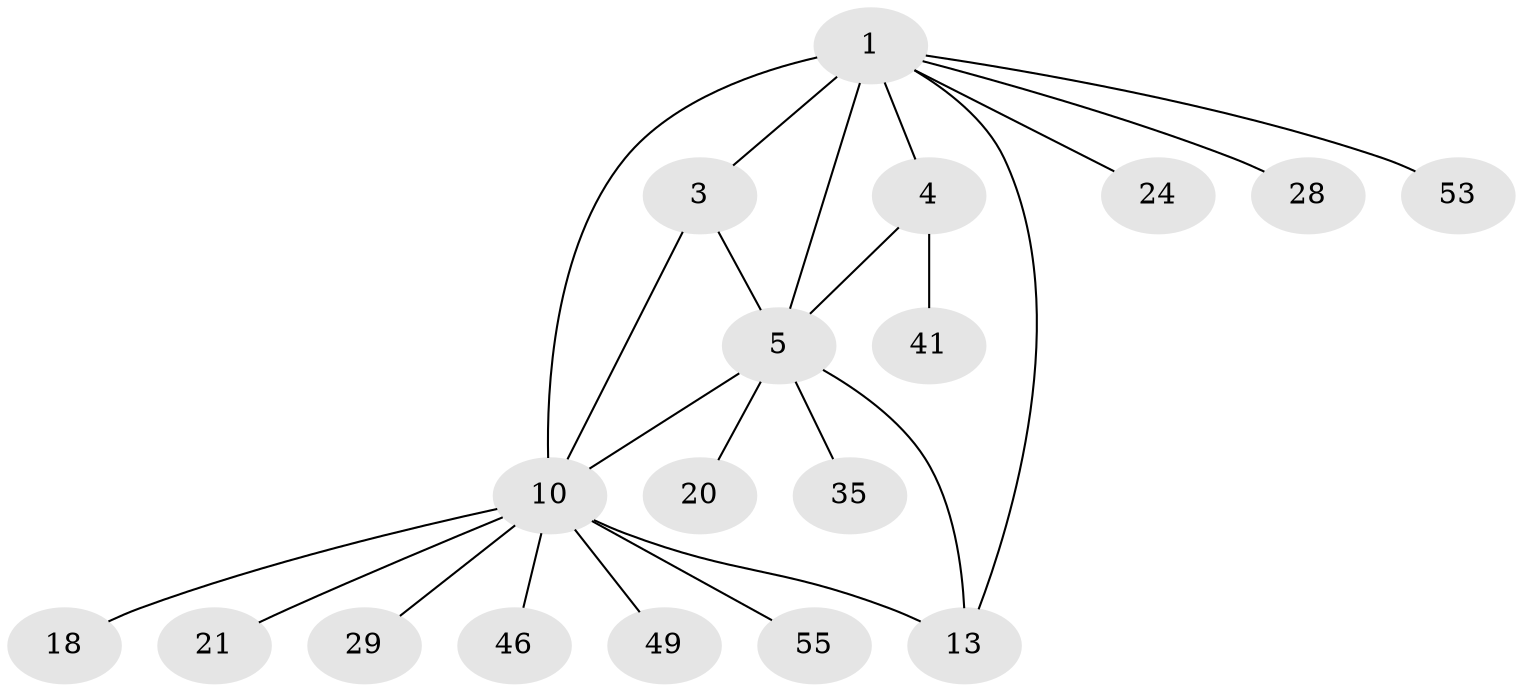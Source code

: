 // original degree distribution, {9: 0.01639344262295082, 5: 0.04918032786885246, 4: 0.06557377049180328, 11: 0.01639344262295082, 7: 0.01639344262295082, 2: 0.13114754098360656, 6: 0.08196721311475409, 1: 0.5901639344262295, 3: 0.03278688524590164}
// Generated by graph-tools (version 1.1) at 2025/19/03/04/25 18:19:45]
// undirected, 18 vertices, 23 edges
graph export_dot {
graph [start="1"]
  node [color=gray90,style=filled];
  1 [super="+27+39+37+17+2"];
  3 [super="+26+7"];
  4;
  5 [super="+9+38+6+36+59+44+23"];
  10 [super="+22+12+15+30+61+11"];
  13 [super="+16+56+14"];
  18;
  20 [super="+48"];
  21;
  24;
  28;
  29;
  35;
  41;
  46;
  49;
  53;
  55;
  1 -- 3 [weight=2];
  1 -- 4;
  1 -- 24;
  1 -- 5;
  1 -- 10 [weight=2];
  1 -- 13;
  1 -- 53;
  1 -- 28;
  3 -- 10;
  3 -- 5 [weight=2];
  4 -- 5 [weight=2];
  4 -- 41;
  5 -- 13 [weight=2];
  5 -- 20;
  5 -- 10;
  5 -- 35;
  10 -- 29;
  10 -- 46;
  10 -- 49;
  10 -- 13 [weight=2];
  10 -- 55;
  10 -- 18;
  10 -- 21;
}
